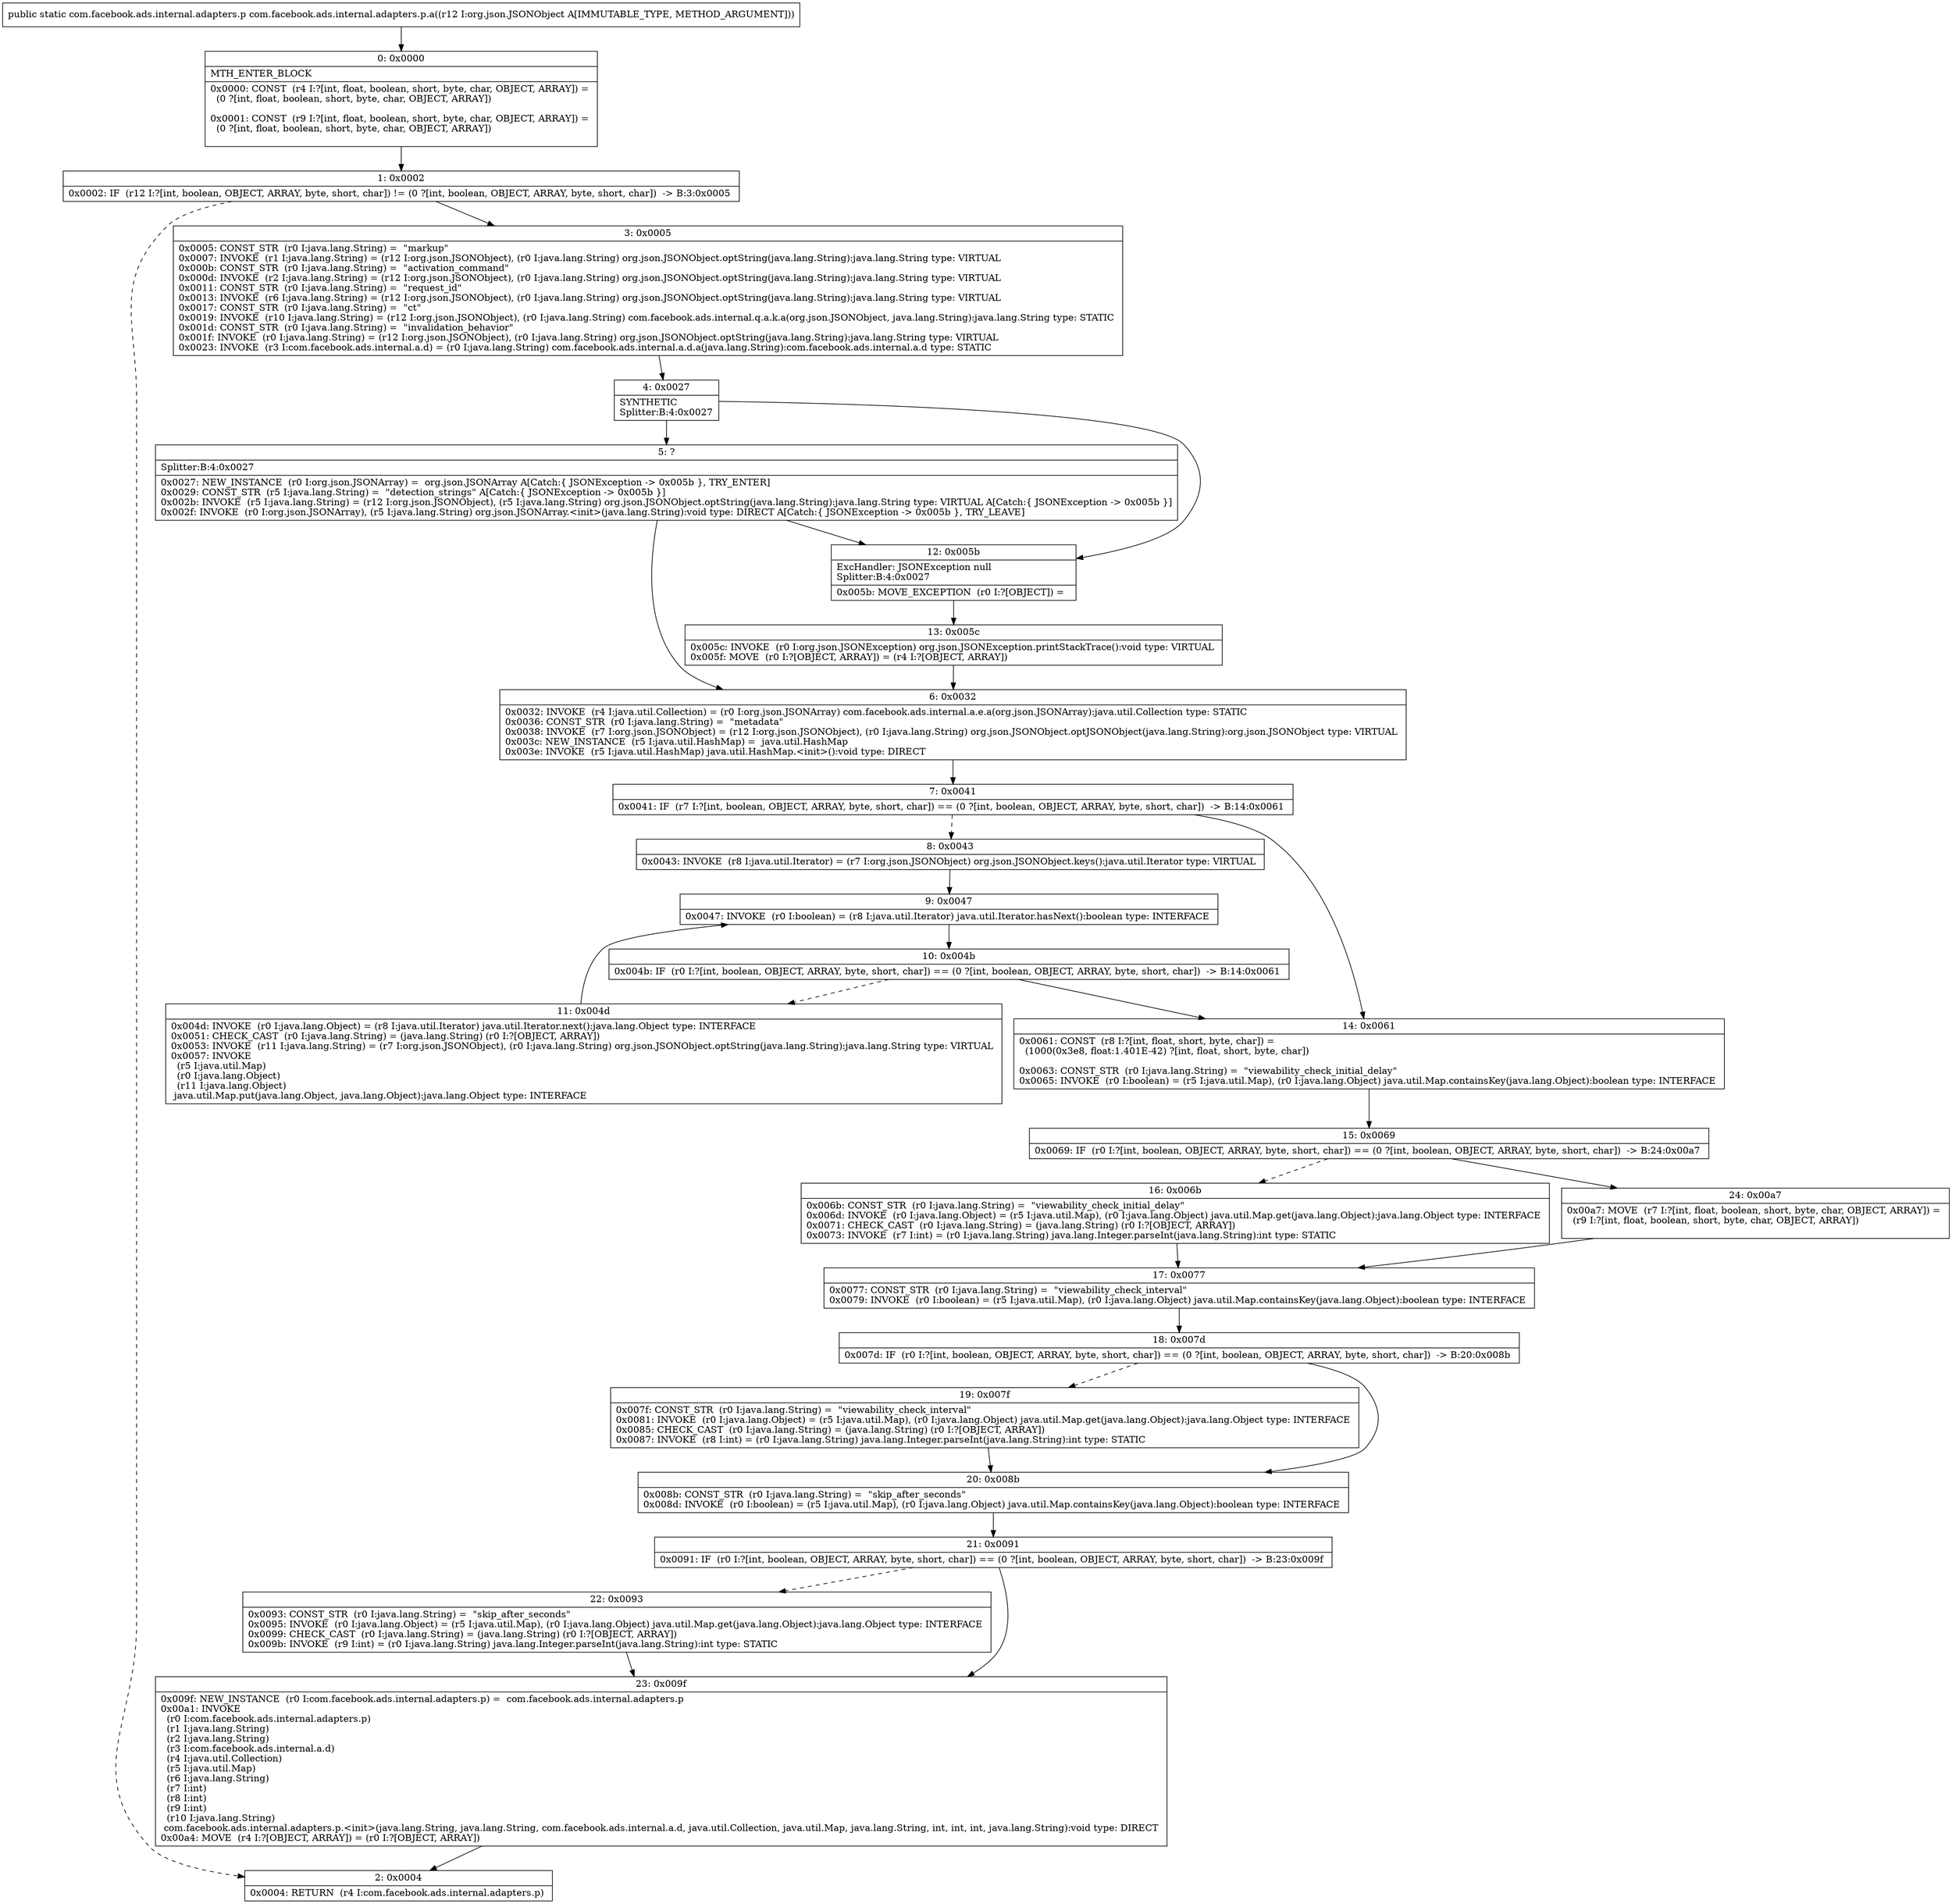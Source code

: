 digraph "CFG forcom.facebook.ads.internal.adapters.p.a(Lorg\/json\/JSONObject;)Lcom\/facebook\/ads\/internal\/adapters\/p;" {
Node_0 [shape=record,label="{0\:\ 0x0000|MTH_ENTER_BLOCK\l|0x0000: CONST  (r4 I:?[int, float, boolean, short, byte, char, OBJECT, ARRAY]) = \l  (0 ?[int, float, boolean, short, byte, char, OBJECT, ARRAY])\l \l0x0001: CONST  (r9 I:?[int, float, boolean, short, byte, char, OBJECT, ARRAY]) = \l  (0 ?[int, float, boolean, short, byte, char, OBJECT, ARRAY])\l \l}"];
Node_1 [shape=record,label="{1\:\ 0x0002|0x0002: IF  (r12 I:?[int, boolean, OBJECT, ARRAY, byte, short, char]) != (0 ?[int, boolean, OBJECT, ARRAY, byte, short, char])  \-\> B:3:0x0005 \l}"];
Node_2 [shape=record,label="{2\:\ 0x0004|0x0004: RETURN  (r4 I:com.facebook.ads.internal.adapters.p) \l}"];
Node_3 [shape=record,label="{3\:\ 0x0005|0x0005: CONST_STR  (r0 I:java.lang.String) =  \"markup\" \l0x0007: INVOKE  (r1 I:java.lang.String) = (r12 I:org.json.JSONObject), (r0 I:java.lang.String) org.json.JSONObject.optString(java.lang.String):java.lang.String type: VIRTUAL \l0x000b: CONST_STR  (r0 I:java.lang.String) =  \"activation_command\" \l0x000d: INVOKE  (r2 I:java.lang.String) = (r12 I:org.json.JSONObject), (r0 I:java.lang.String) org.json.JSONObject.optString(java.lang.String):java.lang.String type: VIRTUAL \l0x0011: CONST_STR  (r0 I:java.lang.String) =  \"request_id\" \l0x0013: INVOKE  (r6 I:java.lang.String) = (r12 I:org.json.JSONObject), (r0 I:java.lang.String) org.json.JSONObject.optString(java.lang.String):java.lang.String type: VIRTUAL \l0x0017: CONST_STR  (r0 I:java.lang.String) =  \"ct\" \l0x0019: INVOKE  (r10 I:java.lang.String) = (r12 I:org.json.JSONObject), (r0 I:java.lang.String) com.facebook.ads.internal.q.a.k.a(org.json.JSONObject, java.lang.String):java.lang.String type: STATIC \l0x001d: CONST_STR  (r0 I:java.lang.String) =  \"invalidation_behavior\" \l0x001f: INVOKE  (r0 I:java.lang.String) = (r12 I:org.json.JSONObject), (r0 I:java.lang.String) org.json.JSONObject.optString(java.lang.String):java.lang.String type: VIRTUAL \l0x0023: INVOKE  (r3 I:com.facebook.ads.internal.a.d) = (r0 I:java.lang.String) com.facebook.ads.internal.a.d.a(java.lang.String):com.facebook.ads.internal.a.d type: STATIC \l}"];
Node_4 [shape=record,label="{4\:\ 0x0027|SYNTHETIC\lSplitter:B:4:0x0027\l}"];
Node_5 [shape=record,label="{5\:\ ?|Splitter:B:4:0x0027\l|0x0027: NEW_INSTANCE  (r0 I:org.json.JSONArray) =  org.json.JSONArray A[Catch:\{ JSONException \-\> 0x005b \}, TRY_ENTER]\l0x0029: CONST_STR  (r5 I:java.lang.String) =  \"detection_strings\" A[Catch:\{ JSONException \-\> 0x005b \}]\l0x002b: INVOKE  (r5 I:java.lang.String) = (r12 I:org.json.JSONObject), (r5 I:java.lang.String) org.json.JSONObject.optString(java.lang.String):java.lang.String type: VIRTUAL A[Catch:\{ JSONException \-\> 0x005b \}]\l0x002f: INVOKE  (r0 I:org.json.JSONArray), (r5 I:java.lang.String) org.json.JSONArray.\<init\>(java.lang.String):void type: DIRECT A[Catch:\{ JSONException \-\> 0x005b \}, TRY_LEAVE]\l}"];
Node_6 [shape=record,label="{6\:\ 0x0032|0x0032: INVOKE  (r4 I:java.util.Collection) = (r0 I:org.json.JSONArray) com.facebook.ads.internal.a.e.a(org.json.JSONArray):java.util.Collection type: STATIC \l0x0036: CONST_STR  (r0 I:java.lang.String) =  \"metadata\" \l0x0038: INVOKE  (r7 I:org.json.JSONObject) = (r12 I:org.json.JSONObject), (r0 I:java.lang.String) org.json.JSONObject.optJSONObject(java.lang.String):org.json.JSONObject type: VIRTUAL \l0x003c: NEW_INSTANCE  (r5 I:java.util.HashMap) =  java.util.HashMap \l0x003e: INVOKE  (r5 I:java.util.HashMap) java.util.HashMap.\<init\>():void type: DIRECT \l}"];
Node_7 [shape=record,label="{7\:\ 0x0041|0x0041: IF  (r7 I:?[int, boolean, OBJECT, ARRAY, byte, short, char]) == (0 ?[int, boolean, OBJECT, ARRAY, byte, short, char])  \-\> B:14:0x0061 \l}"];
Node_8 [shape=record,label="{8\:\ 0x0043|0x0043: INVOKE  (r8 I:java.util.Iterator) = (r7 I:org.json.JSONObject) org.json.JSONObject.keys():java.util.Iterator type: VIRTUAL \l}"];
Node_9 [shape=record,label="{9\:\ 0x0047|0x0047: INVOKE  (r0 I:boolean) = (r8 I:java.util.Iterator) java.util.Iterator.hasNext():boolean type: INTERFACE \l}"];
Node_10 [shape=record,label="{10\:\ 0x004b|0x004b: IF  (r0 I:?[int, boolean, OBJECT, ARRAY, byte, short, char]) == (0 ?[int, boolean, OBJECT, ARRAY, byte, short, char])  \-\> B:14:0x0061 \l}"];
Node_11 [shape=record,label="{11\:\ 0x004d|0x004d: INVOKE  (r0 I:java.lang.Object) = (r8 I:java.util.Iterator) java.util.Iterator.next():java.lang.Object type: INTERFACE \l0x0051: CHECK_CAST  (r0 I:java.lang.String) = (java.lang.String) (r0 I:?[OBJECT, ARRAY]) \l0x0053: INVOKE  (r11 I:java.lang.String) = (r7 I:org.json.JSONObject), (r0 I:java.lang.String) org.json.JSONObject.optString(java.lang.String):java.lang.String type: VIRTUAL \l0x0057: INVOKE  \l  (r5 I:java.util.Map)\l  (r0 I:java.lang.Object)\l  (r11 I:java.lang.Object)\l java.util.Map.put(java.lang.Object, java.lang.Object):java.lang.Object type: INTERFACE \l}"];
Node_12 [shape=record,label="{12\:\ 0x005b|ExcHandler: JSONException null\lSplitter:B:4:0x0027\l|0x005b: MOVE_EXCEPTION  (r0 I:?[OBJECT]) =  \l}"];
Node_13 [shape=record,label="{13\:\ 0x005c|0x005c: INVOKE  (r0 I:org.json.JSONException) org.json.JSONException.printStackTrace():void type: VIRTUAL \l0x005f: MOVE  (r0 I:?[OBJECT, ARRAY]) = (r4 I:?[OBJECT, ARRAY]) \l}"];
Node_14 [shape=record,label="{14\:\ 0x0061|0x0061: CONST  (r8 I:?[int, float, short, byte, char]) = \l  (1000(0x3e8, float:1.401E\-42) ?[int, float, short, byte, char])\l \l0x0063: CONST_STR  (r0 I:java.lang.String) =  \"viewability_check_initial_delay\" \l0x0065: INVOKE  (r0 I:boolean) = (r5 I:java.util.Map), (r0 I:java.lang.Object) java.util.Map.containsKey(java.lang.Object):boolean type: INTERFACE \l}"];
Node_15 [shape=record,label="{15\:\ 0x0069|0x0069: IF  (r0 I:?[int, boolean, OBJECT, ARRAY, byte, short, char]) == (0 ?[int, boolean, OBJECT, ARRAY, byte, short, char])  \-\> B:24:0x00a7 \l}"];
Node_16 [shape=record,label="{16\:\ 0x006b|0x006b: CONST_STR  (r0 I:java.lang.String) =  \"viewability_check_initial_delay\" \l0x006d: INVOKE  (r0 I:java.lang.Object) = (r5 I:java.util.Map), (r0 I:java.lang.Object) java.util.Map.get(java.lang.Object):java.lang.Object type: INTERFACE \l0x0071: CHECK_CAST  (r0 I:java.lang.String) = (java.lang.String) (r0 I:?[OBJECT, ARRAY]) \l0x0073: INVOKE  (r7 I:int) = (r0 I:java.lang.String) java.lang.Integer.parseInt(java.lang.String):int type: STATIC \l}"];
Node_17 [shape=record,label="{17\:\ 0x0077|0x0077: CONST_STR  (r0 I:java.lang.String) =  \"viewability_check_interval\" \l0x0079: INVOKE  (r0 I:boolean) = (r5 I:java.util.Map), (r0 I:java.lang.Object) java.util.Map.containsKey(java.lang.Object):boolean type: INTERFACE \l}"];
Node_18 [shape=record,label="{18\:\ 0x007d|0x007d: IF  (r0 I:?[int, boolean, OBJECT, ARRAY, byte, short, char]) == (0 ?[int, boolean, OBJECT, ARRAY, byte, short, char])  \-\> B:20:0x008b \l}"];
Node_19 [shape=record,label="{19\:\ 0x007f|0x007f: CONST_STR  (r0 I:java.lang.String) =  \"viewability_check_interval\" \l0x0081: INVOKE  (r0 I:java.lang.Object) = (r5 I:java.util.Map), (r0 I:java.lang.Object) java.util.Map.get(java.lang.Object):java.lang.Object type: INTERFACE \l0x0085: CHECK_CAST  (r0 I:java.lang.String) = (java.lang.String) (r0 I:?[OBJECT, ARRAY]) \l0x0087: INVOKE  (r8 I:int) = (r0 I:java.lang.String) java.lang.Integer.parseInt(java.lang.String):int type: STATIC \l}"];
Node_20 [shape=record,label="{20\:\ 0x008b|0x008b: CONST_STR  (r0 I:java.lang.String) =  \"skip_after_seconds\" \l0x008d: INVOKE  (r0 I:boolean) = (r5 I:java.util.Map), (r0 I:java.lang.Object) java.util.Map.containsKey(java.lang.Object):boolean type: INTERFACE \l}"];
Node_21 [shape=record,label="{21\:\ 0x0091|0x0091: IF  (r0 I:?[int, boolean, OBJECT, ARRAY, byte, short, char]) == (0 ?[int, boolean, OBJECT, ARRAY, byte, short, char])  \-\> B:23:0x009f \l}"];
Node_22 [shape=record,label="{22\:\ 0x0093|0x0093: CONST_STR  (r0 I:java.lang.String) =  \"skip_after_seconds\" \l0x0095: INVOKE  (r0 I:java.lang.Object) = (r5 I:java.util.Map), (r0 I:java.lang.Object) java.util.Map.get(java.lang.Object):java.lang.Object type: INTERFACE \l0x0099: CHECK_CAST  (r0 I:java.lang.String) = (java.lang.String) (r0 I:?[OBJECT, ARRAY]) \l0x009b: INVOKE  (r9 I:int) = (r0 I:java.lang.String) java.lang.Integer.parseInt(java.lang.String):int type: STATIC \l}"];
Node_23 [shape=record,label="{23\:\ 0x009f|0x009f: NEW_INSTANCE  (r0 I:com.facebook.ads.internal.adapters.p) =  com.facebook.ads.internal.adapters.p \l0x00a1: INVOKE  \l  (r0 I:com.facebook.ads.internal.adapters.p)\l  (r1 I:java.lang.String)\l  (r2 I:java.lang.String)\l  (r3 I:com.facebook.ads.internal.a.d)\l  (r4 I:java.util.Collection)\l  (r5 I:java.util.Map)\l  (r6 I:java.lang.String)\l  (r7 I:int)\l  (r8 I:int)\l  (r9 I:int)\l  (r10 I:java.lang.String)\l com.facebook.ads.internal.adapters.p.\<init\>(java.lang.String, java.lang.String, com.facebook.ads.internal.a.d, java.util.Collection, java.util.Map, java.lang.String, int, int, int, java.lang.String):void type: DIRECT \l0x00a4: MOVE  (r4 I:?[OBJECT, ARRAY]) = (r0 I:?[OBJECT, ARRAY]) \l}"];
Node_24 [shape=record,label="{24\:\ 0x00a7|0x00a7: MOVE  (r7 I:?[int, float, boolean, short, byte, char, OBJECT, ARRAY]) = \l  (r9 I:?[int, float, boolean, short, byte, char, OBJECT, ARRAY])\l \l}"];
MethodNode[shape=record,label="{public static com.facebook.ads.internal.adapters.p com.facebook.ads.internal.adapters.p.a((r12 I:org.json.JSONObject A[IMMUTABLE_TYPE, METHOD_ARGUMENT])) }"];
MethodNode -> Node_0;
Node_0 -> Node_1;
Node_1 -> Node_2[style=dashed];
Node_1 -> Node_3;
Node_3 -> Node_4;
Node_4 -> Node_5;
Node_4 -> Node_12;
Node_5 -> Node_6;
Node_5 -> Node_12;
Node_6 -> Node_7;
Node_7 -> Node_8[style=dashed];
Node_7 -> Node_14;
Node_8 -> Node_9;
Node_9 -> Node_10;
Node_10 -> Node_11[style=dashed];
Node_10 -> Node_14;
Node_11 -> Node_9;
Node_12 -> Node_13;
Node_13 -> Node_6;
Node_14 -> Node_15;
Node_15 -> Node_16[style=dashed];
Node_15 -> Node_24;
Node_16 -> Node_17;
Node_17 -> Node_18;
Node_18 -> Node_19[style=dashed];
Node_18 -> Node_20;
Node_19 -> Node_20;
Node_20 -> Node_21;
Node_21 -> Node_22[style=dashed];
Node_21 -> Node_23;
Node_22 -> Node_23;
Node_23 -> Node_2;
Node_24 -> Node_17;
}

